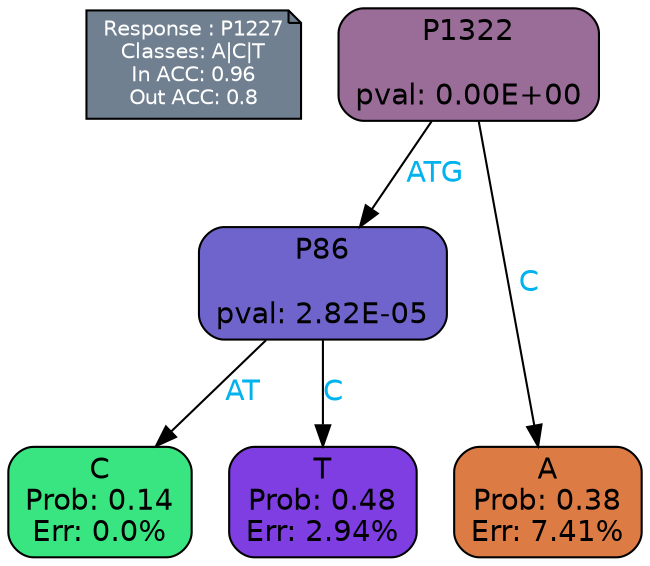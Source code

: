 digraph Tree {
node [shape=box, style="filled, rounded", color="black", fontname=helvetica] ;
graph [ranksep=equally, splines=polylines, bgcolor=transparent, dpi=600] ;
edge [fontname=helvetica] ;
LEGEND [label="Response : P1227
Classes: A|C|T
In ACC: 0.96
Out ACC: 0.8
",shape=note,align=left,style=filled,fillcolor="slategray",fontcolor="white",fontsize=10];1 [label="P1322

pval: 0.00E+00", fillcolor="#996d98"] ;
2 [label="P86

pval: 2.82E-05", fillcolor="#6f64cc"] ;
3 [label="C
Prob: 0.14
Err: 0.0%", fillcolor="#39e581"] ;
4 [label="T
Prob: 0.48
Err: 2.94%", fillcolor="#7e3ee2"] ;
5 [label="A
Prob: 0.38
Err: 7.41%", fillcolor="#dd7b45"] ;
1 -> 2 [label="ATG",fontcolor=deepskyblue2] ;
1 -> 5 [label="C",fontcolor=deepskyblue2] ;
2 -> 3 [label="AT",fontcolor=deepskyblue2] ;
2 -> 4 [label="C",fontcolor=deepskyblue2] ;
{rank = same; 3;4;5;}{rank = same; LEGEND;1;}}